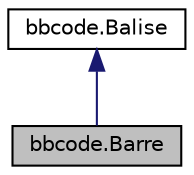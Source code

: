 digraph "bbcode.Barre"
{
 // LATEX_PDF_SIZE
  edge [fontname="Helvetica",fontsize="10",labelfontname="Helvetica",labelfontsize="10"];
  node [fontname="Helvetica",fontsize="10",shape=record];
  Node1 [label="bbcode.Barre",height=0.2,width=0.4,color="black", fillcolor="grey75", style="filled", fontcolor="black",tooltip=" "];
  Node2 -> Node1 [dir="back",color="midnightblue",fontsize="10",style="solid",fontname="Helvetica"];
  Node2 [label="bbcode.Balise",height=0.2,width=0.4,color="black", fillcolor="white", style="filled",URL="$interfacebbcode_1_1_balise.html",tooltip=" "];
}
